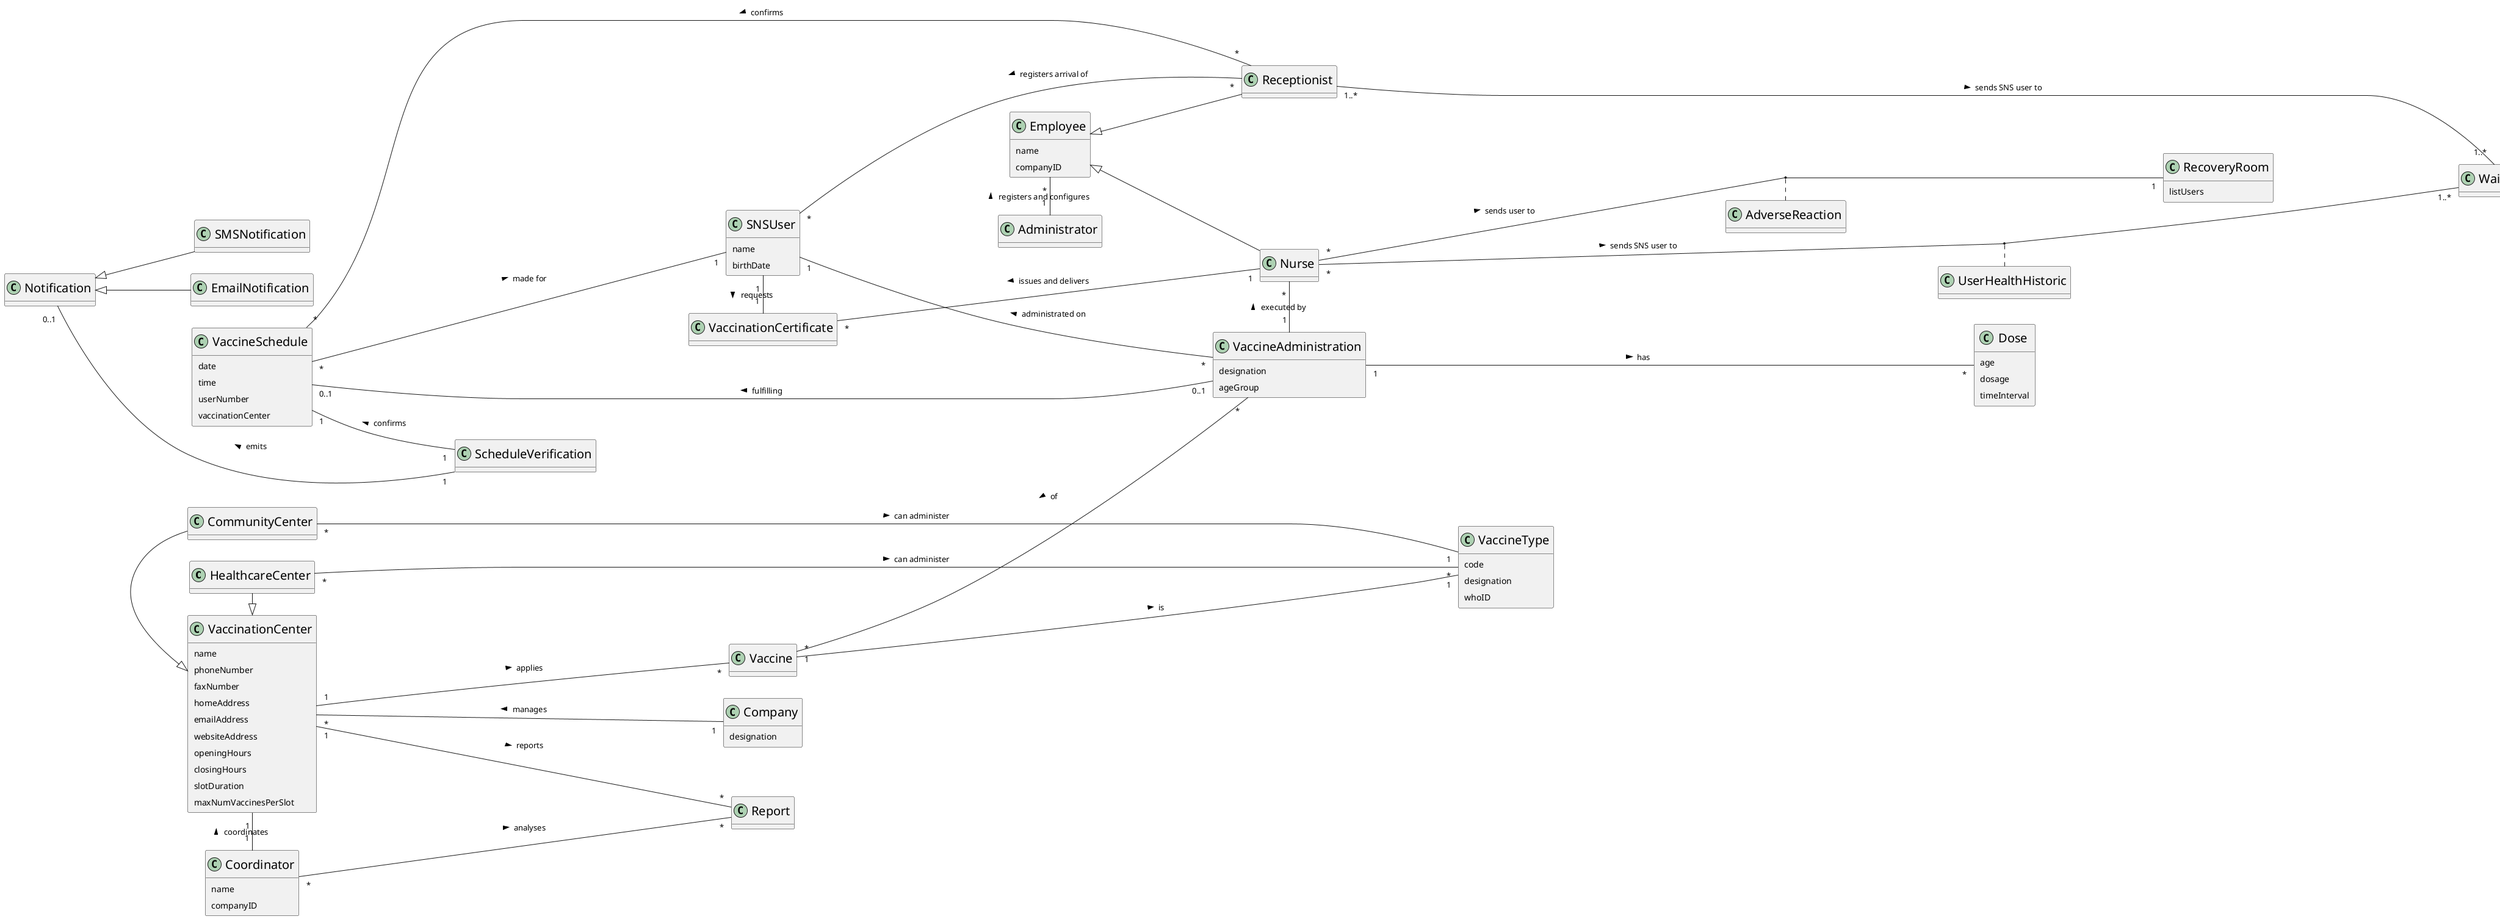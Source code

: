 @startuml
left to right direction
hide methods
skinparam classFontSize 20
skinparam padding 4
skinparam ranksep 150

class HealthcareCenter{
}

class Report

class Coordinator{
name
companyID
}

class Company{
designation
}

class Administrator

class Vaccine

class VaccineSchedule{
date
time
userNumber
vaccinationCenter
}

class Receptionist

class SNSUser{
name
birthDate
}

class Notification

class SMSNotification

class EmailNotification

class Report

class Dose{
age
dosage
timeInterval
}

class VaccineAdministration{
designation
ageGroup
}

class Nurse

class AdverseReaction

class RecoveryRoom{
listUsers
}


class CommunityCenter{
}

class VaccinationCenter{
name
phoneNumber
faxNumber
homeAddress
emailAddress
websiteAddress
openingHours
closingHours
slotDuration
maxNumVaccinesPerSlot
}

class VaccineType{
code
designation
whoID
}

class VaccinationCertificate

class ScheduleVerification

class WaitingRoom

class Employee{
name
companyID
}

Employee <|-down- Nurse
Employee <|-down- Receptionist

Company "1" -up-- "*" VaccinationCenter : manages >

VaccinationCenter <|-left- HealthcareCenter
VaccinationCenter <|-left- CommunityCenter
VaccinationCenter "1" -down-- "*"Vaccine : applies >
VaccinationCenter "1" -up-- "*" Report : reports >

Vaccine "*" -down--- "1" VaccineType : is >
Vaccine "1" -down-- "*" VaccineAdministration : of <
VaccineAdministration "0..1" -right- "0..1" VaccineSchedule : > fulfilling
VaccineAdministration "*" -down-- "1" SNSUser : > administrated on
VaccineAdministration "1" -down--- "*" Dose : has >
VaccineAdministration "1" -left- "*" Nurse : executed by >


HealthcareCenter "*" -down- "*" VaccineType : can administer >
CommunityCenter "*" -right- "1" VaccineType : can administer >


Coordinator "1" -left- "1" VaccinationCenter : coordinates >
Coordinator "*" --- "*" Report : analyses >

Administrator "1" -left- "*" Employee : registers and configures >

SNSUser "1" -right-- "1" VaccinationCertificate : requests >

VaccineSchedule "*" -down-- "1" SNSUser : made for >

Receptionist "*" -up-- "*" SNSUser : registers arrival of >
Receptionist "*" -down--- "*" VaccineSchedule : confirms >
Receptionist "1..*"-right-- "1..*"WaitingRoom : sends SNS user to >

Nurse "*" -down--- "1..*" WaitingRoom : sends SNS user to >
(Nurse, WaitingRoom) .. UserHealthHistoric
Nurse "1" -up-- "*" VaccinationCertificate : issues and delivers >
Nurse "*" -down-- "1" RecoveryRoom : sends user to >
(Nurse, RecoveryRoom) .. AdverseReaction

ScheduleVerification "1" -up- "1" VaccineSchedule : confirms >
ScheduleVerification "1" -up-- "0..1" Notification : emits >

Notification <|-- SMSNotification
Notification <|-- EmailNotification
@enduml